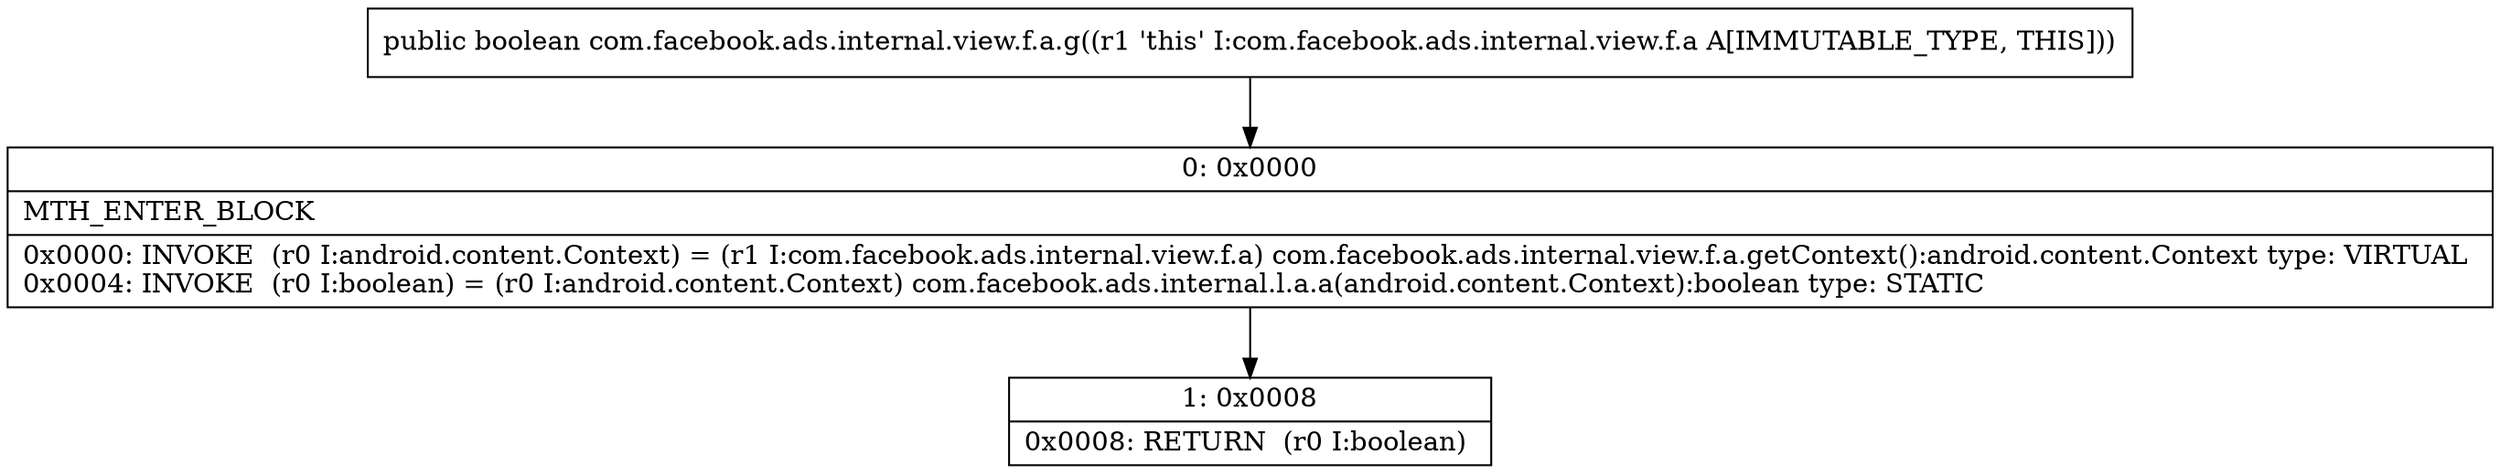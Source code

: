 digraph "CFG forcom.facebook.ads.internal.view.f.a.g()Z" {
Node_0 [shape=record,label="{0\:\ 0x0000|MTH_ENTER_BLOCK\l|0x0000: INVOKE  (r0 I:android.content.Context) = (r1 I:com.facebook.ads.internal.view.f.a) com.facebook.ads.internal.view.f.a.getContext():android.content.Context type: VIRTUAL \l0x0004: INVOKE  (r0 I:boolean) = (r0 I:android.content.Context) com.facebook.ads.internal.l.a.a(android.content.Context):boolean type: STATIC \l}"];
Node_1 [shape=record,label="{1\:\ 0x0008|0x0008: RETURN  (r0 I:boolean) \l}"];
MethodNode[shape=record,label="{public boolean com.facebook.ads.internal.view.f.a.g((r1 'this' I:com.facebook.ads.internal.view.f.a A[IMMUTABLE_TYPE, THIS])) }"];
MethodNode -> Node_0;
Node_0 -> Node_1;
}

